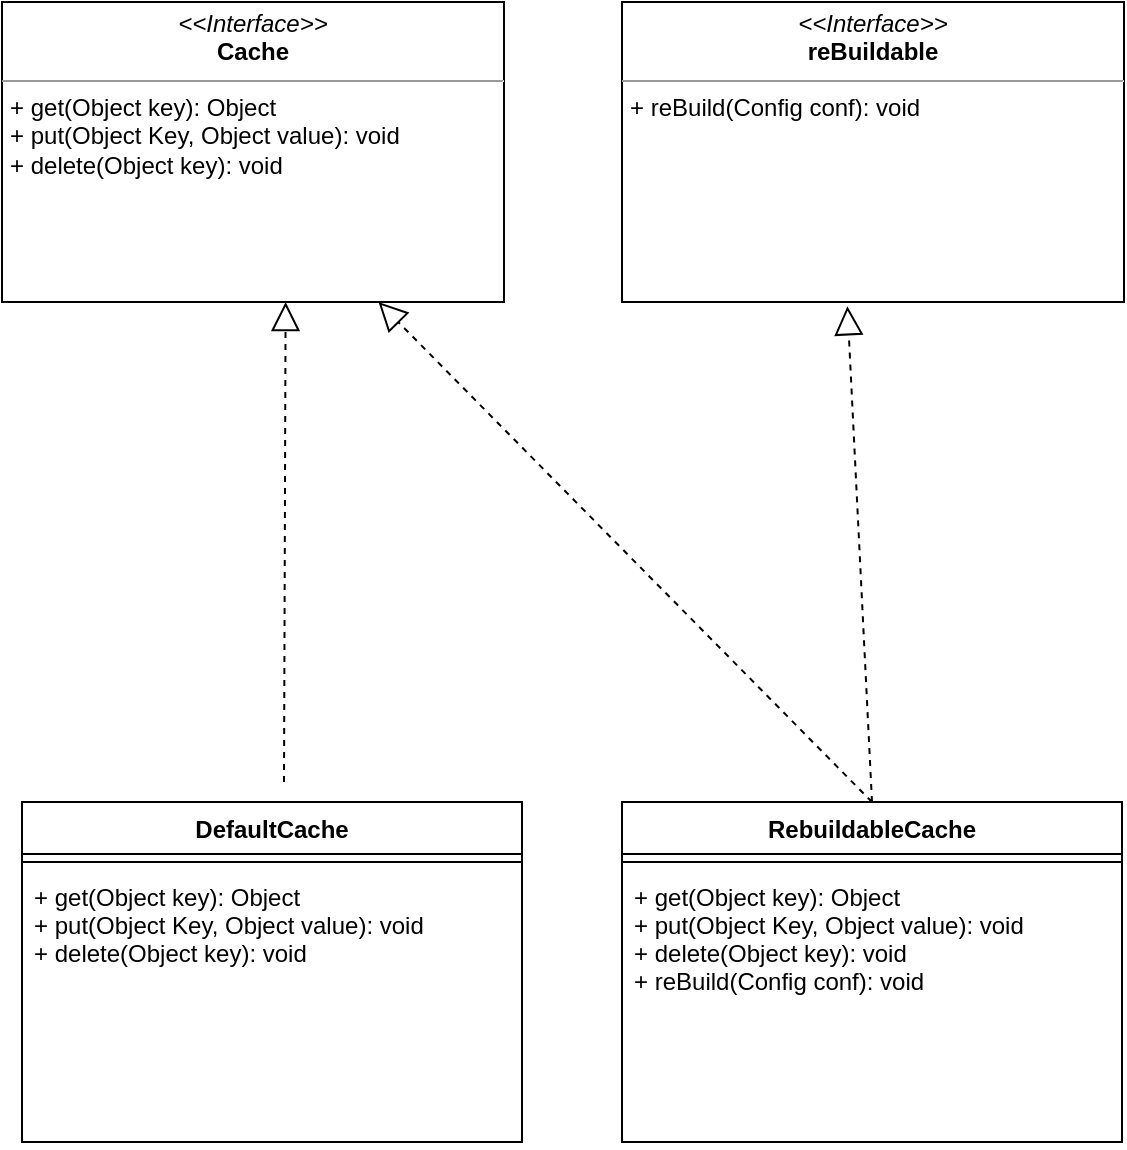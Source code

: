 <mxfile version="13.8.8" type="github">
  <diagram id="C5RBs43oDa-KdzZeNtuy" name="Page-1">
    <mxGraphModel dx="1425" dy="1909" grid="1" gridSize="10" guides="1" tooltips="1" connect="1" arrows="1" fold="1" page="1" pageScale="1" pageWidth="827" pageHeight="1169" math="0" shadow="0">
      <root>
        <mxCell id="WIyWlLk6GJQsqaUBKTNV-0" />
        <mxCell id="WIyWlLk6GJQsqaUBKTNV-1" parent="WIyWlLk6GJQsqaUBKTNV-0" />
        <mxCell id="sAwULRXJ2yYVxoL_L_vd-2" value="&lt;p style=&quot;margin: 0px ; margin-top: 4px ; text-align: center&quot;&gt;&lt;i&gt;&amp;lt;&amp;lt;Interface&amp;gt;&amp;gt;&lt;/i&gt;&lt;br&gt;&lt;b&gt;Cache&lt;/b&gt;&lt;/p&gt;&lt;hr size=&quot;1&quot;&gt;&lt;p style=&quot;margin: 0px ; margin-left: 4px&quot;&gt;+ get(Object key): Object&lt;br&gt;+ put(Object Key, Object value): void&lt;/p&gt;&lt;p style=&quot;margin: 0px ; margin-left: 4px&quot;&gt;+ delete(Object key): void&lt;/p&gt;" style="verticalAlign=top;align=left;overflow=fill;fontSize=12;fontFamily=Helvetica;html=1;" vertex="1" parent="WIyWlLk6GJQsqaUBKTNV-1">
          <mxGeometry x="20" y="-50" width="251" height="150" as="geometry" />
        </mxCell>
        <mxCell id="sAwULRXJ2yYVxoL_L_vd-3" value="&lt;p style=&quot;margin: 0px ; margin-top: 4px ; text-align: center&quot;&gt;&lt;i&gt;&amp;lt;&amp;lt;Interface&amp;gt;&amp;gt;&lt;/i&gt;&lt;br&gt;&lt;b&gt;reBuildable&lt;/b&gt;&lt;/p&gt;&lt;hr size=&quot;1&quot;&gt;&lt;p style=&quot;margin: 0px ; margin-left: 4px&quot;&gt;+ reBuild(Config conf): void&lt;/p&gt;" style="verticalAlign=top;align=left;overflow=fill;fontSize=12;fontFamily=Helvetica;html=1;" vertex="1" parent="WIyWlLk6GJQsqaUBKTNV-1">
          <mxGeometry x="330" y="-50" width="251" height="150" as="geometry" />
        </mxCell>
        <mxCell id="sAwULRXJ2yYVxoL_L_vd-4" value="" style="endArrow=block;dashed=1;endFill=0;endSize=12;html=1;entryX=0.449;entryY=1.014;entryDx=0;entryDy=0;entryPerimeter=0;exitX=0.5;exitY=0;exitDx=0;exitDy=0;" edge="1" parent="WIyWlLk6GJQsqaUBKTNV-1" source="sAwULRXJ2yYVxoL_L_vd-5" target="sAwULRXJ2yYVxoL_L_vd-3">
          <mxGeometry width="160" relative="1" as="geometry">
            <mxPoint x="260" y="340" as="sourcePoint" />
            <mxPoint x="250" y="210" as="targetPoint" />
          </mxGeometry>
        </mxCell>
        <mxCell id="sAwULRXJ2yYVxoL_L_vd-5" value="RebuildableCache" style="swimlane;fontStyle=1;align=center;verticalAlign=top;childLayout=stackLayout;horizontal=1;startSize=26;horizontalStack=0;resizeParent=1;resizeParentMax=0;resizeLast=0;collapsible=1;marginBottom=0;" vertex="1" parent="WIyWlLk6GJQsqaUBKTNV-1">
          <mxGeometry x="330" y="350" width="250" height="170" as="geometry" />
        </mxCell>
        <mxCell id="sAwULRXJ2yYVxoL_L_vd-7" value="" style="line;strokeWidth=1;fillColor=none;align=left;verticalAlign=middle;spacingTop=-1;spacingLeft=3;spacingRight=3;rotatable=0;labelPosition=right;points=[];portConstraint=eastwest;" vertex="1" parent="sAwULRXJ2yYVxoL_L_vd-5">
          <mxGeometry y="26" width="250" height="8" as="geometry" />
        </mxCell>
        <mxCell id="sAwULRXJ2yYVxoL_L_vd-8" value="+ get(Object key): Object&#xa;+ put(Object Key, Object value): void&#xa;+ delete(Object key): void&#xa;+ reBuild(Config conf): void" style="text;strokeColor=none;fillColor=none;align=left;verticalAlign=top;spacingLeft=4;spacingRight=4;overflow=hidden;rotatable=0;points=[[0,0.5],[1,0.5]];portConstraint=eastwest;" vertex="1" parent="sAwULRXJ2yYVxoL_L_vd-5">
          <mxGeometry y="34" width="250" height="136" as="geometry" />
        </mxCell>
        <mxCell id="sAwULRXJ2yYVxoL_L_vd-9" value="" style="endArrow=block;dashed=1;endFill=0;endSize=12;html=1;entryX=0.75;entryY=1;entryDx=0;entryDy=0;exitX=0.5;exitY=0;exitDx=0;exitDy=0;" edge="1" parent="WIyWlLk6GJQsqaUBKTNV-1" source="sAwULRXJ2yYVxoL_L_vd-5" target="sAwULRXJ2yYVxoL_L_vd-2">
          <mxGeometry width="160" relative="1" as="geometry">
            <mxPoint x="280" y="380" as="sourcePoint" />
            <mxPoint x="452.699" y="112.1" as="targetPoint" />
          </mxGeometry>
        </mxCell>
        <mxCell id="sAwULRXJ2yYVxoL_L_vd-10" value="" style="endArrow=block;dashed=1;endFill=0;endSize=12;html=1;entryX=0.565;entryY=1;entryDx=0;entryDy=0;entryPerimeter=0;" edge="1" parent="WIyWlLk6GJQsqaUBKTNV-1" target="sAwULRXJ2yYVxoL_L_vd-2">
          <mxGeometry width="160" relative="1" as="geometry">
            <mxPoint x="161" y="340" as="sourcePoint" />
            <mxPoint x="160.771" y="108.65" as="targetPoint" />
          </mxGeometry>
        </mxCell>
        <mxCell id="sAwULRXJ2yYVxoL_L_vd-11" value="DefaultCache" style="swimlane;fontStyle=1;align=center;verticalAlign=top;childLayout=stackLayout;horizontal=1;startSize=26;horizontalStack=0;resizeParent=1;resizeParentMax=0;resizeLast=0;collapsible=1;marginBottom=0;" vertex="1" parent="WIyWlLk6GJQsqaUBKTNV-1">
          <mxGeometry x="30" y="350" width="250" height="170" as="geometry" />
        </mxCell>
        <mxCell id="sAwULRXJ2yYVxoL_L_vd-12" value="" style="line;strokeWidth=1;fillColor=none;align=left;verticalAlign=middle;spacingTop=-1;spacingLeft=3;spacingRight=3;rotatable=0;labelPosition=right;points=[];portConstraint=eastwest;" vertex="1" parent="sAwULRXJ2yYVxoL_L_vd-11">
          <mxGeometry y="26" width="250" height="8" as="geometry" />
        </mxCell>
        <mxCell id="sAwULRXJ2yYVxoL_L_vd-13" value="+ get(Object key): Object&#xa;+ put(Object Key, Object value): void&#xa;+ delete(Object key): void" style="text;strokeColor=none;fillColor=none;align=left;verticalAlign=top;spacingLeft=4;spacingRight=4;overflow=hidden;rotatable=0;points=[[0,0.5],[1,0.5]];portConstraint=eastwest;" vertex="1" parent="sAwULRXJ2yYVxoL_L_vd-11">
          <mxGeometry y="34" width="250" height="136" as="geometry" />
        </mxCell>
      </root>
    </mxGraphModel>
  </diagram>
</mxfile>
